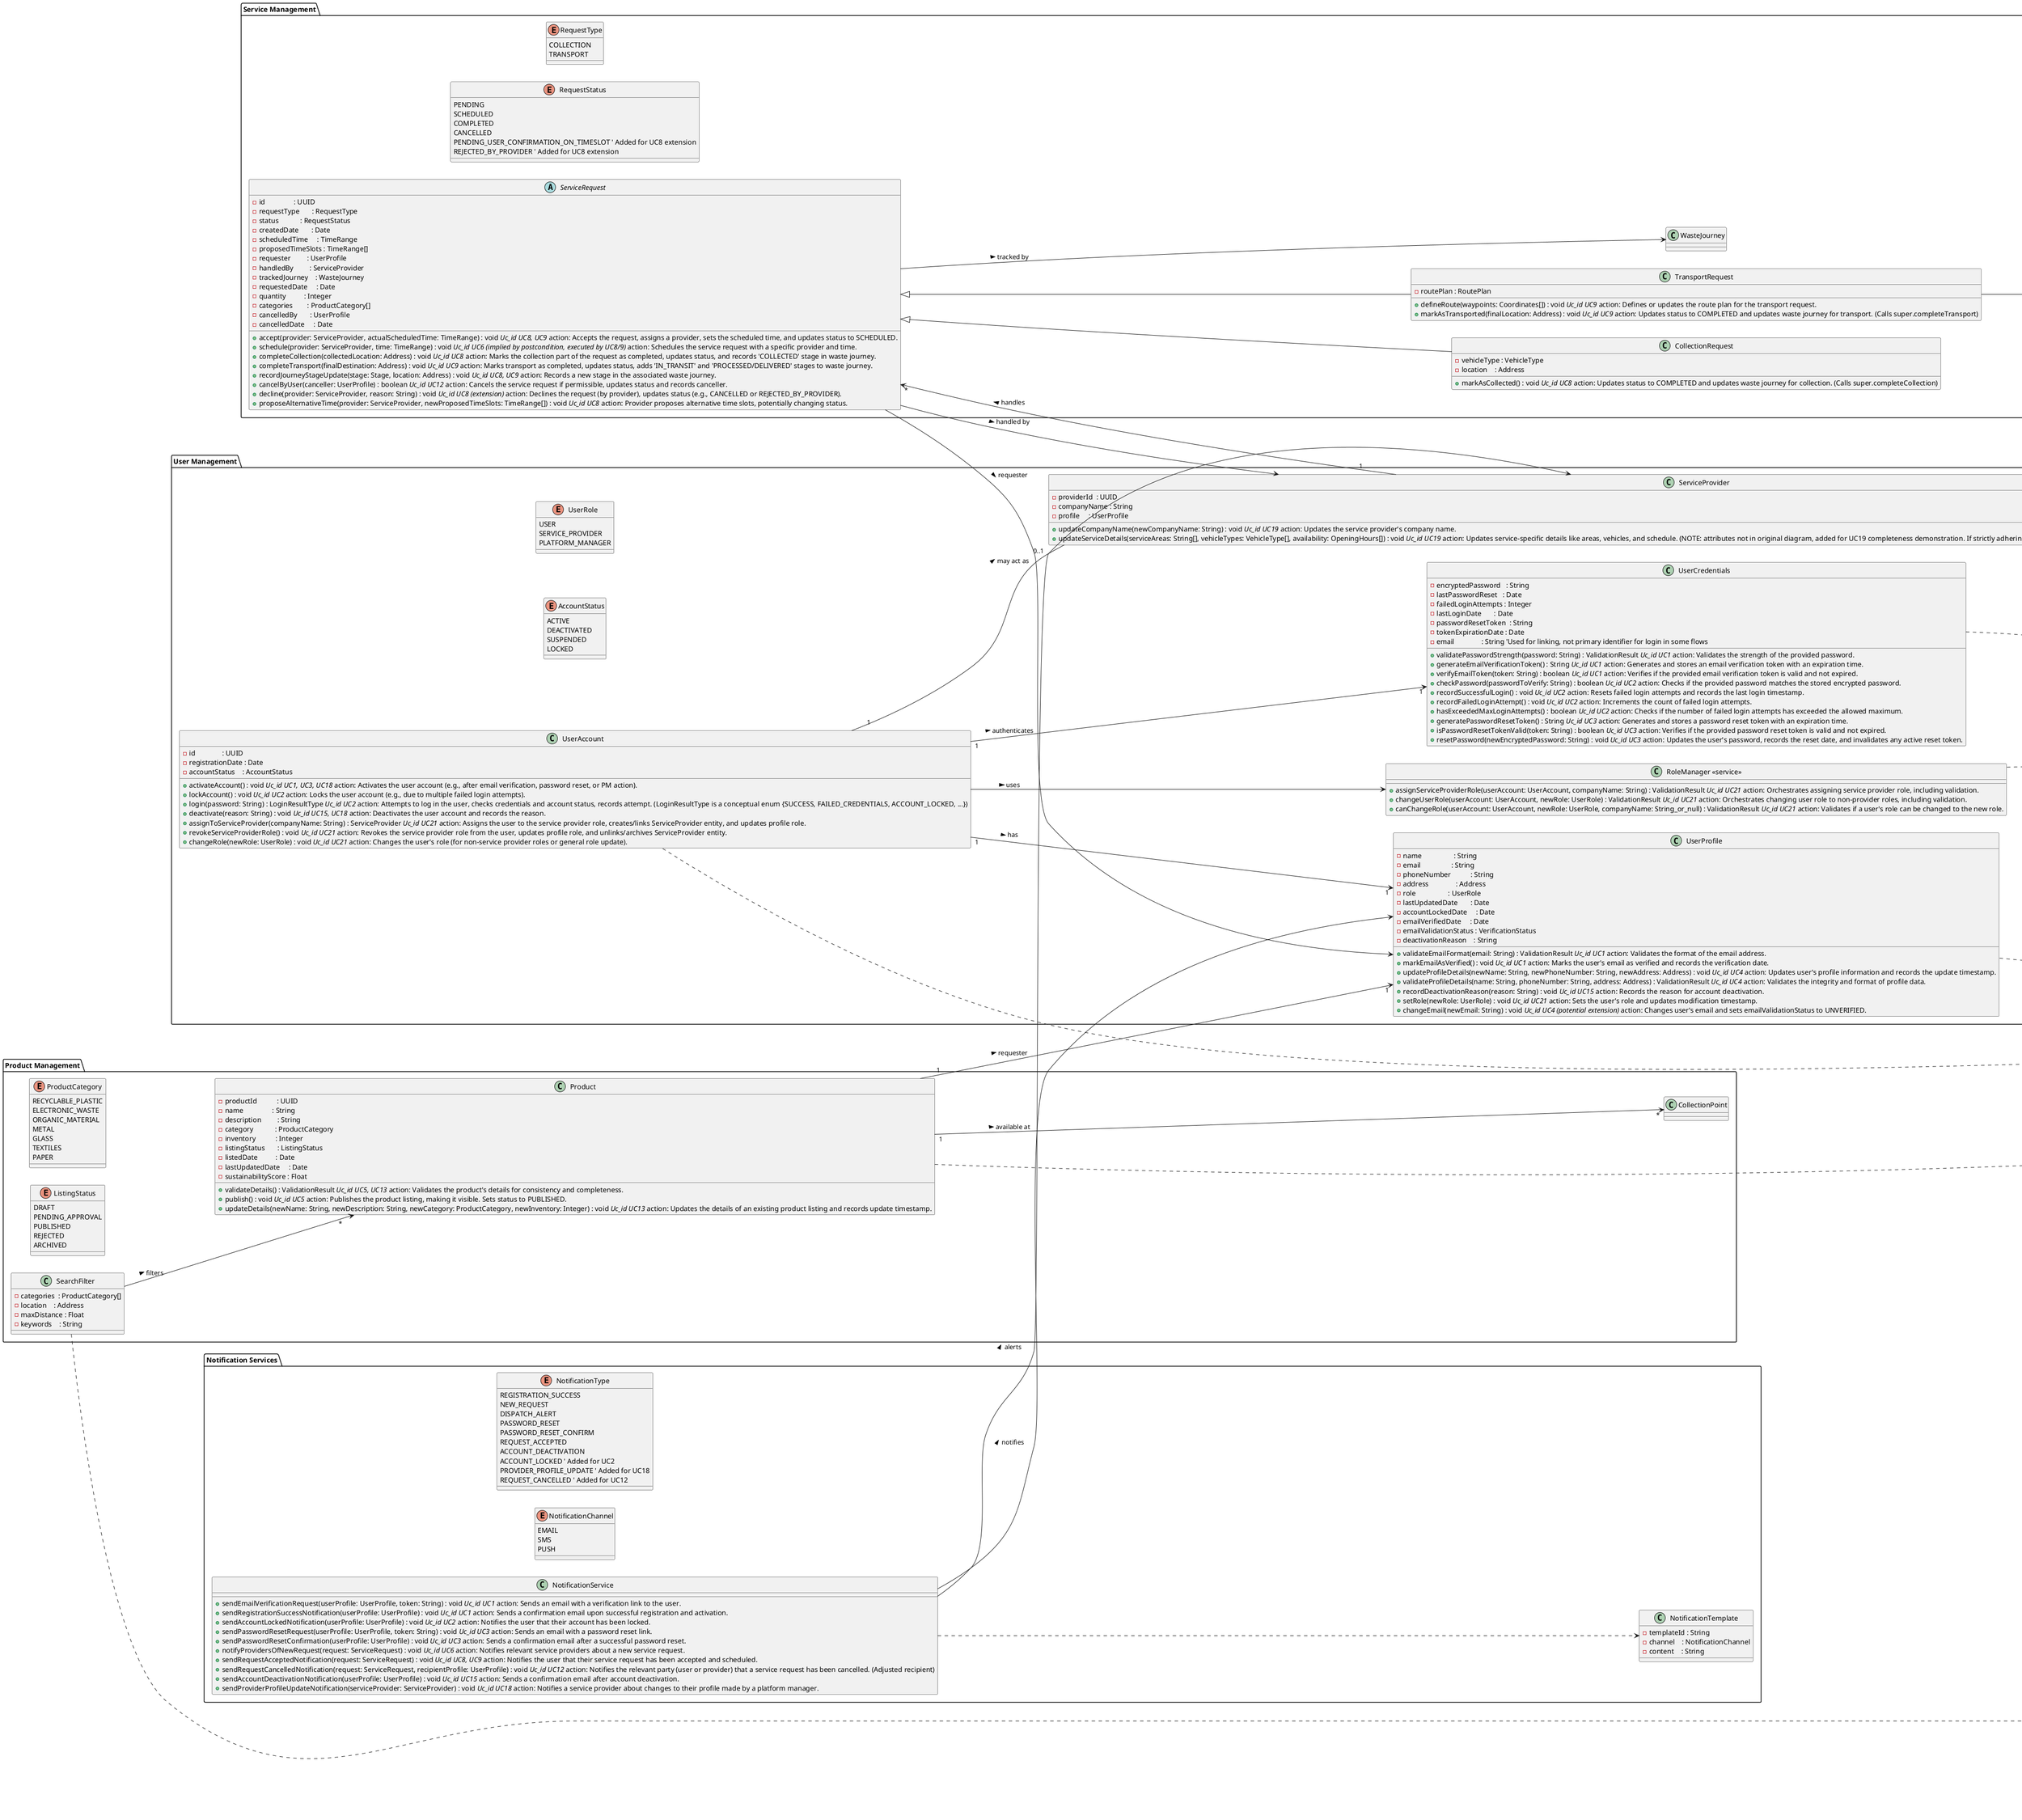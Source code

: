 @startuml
left to right direction
' ──────────────────────────────────────────────
'  CORE VALUE OBJECTS
' ──────────────────────────────────────────────
package "Core Value Objects" {
enum VerificationStatus {
VERIFIED
UNVERIFIED
}
enum VehicleType {
TRUCK
VAN
CARGO_BIKE
BICYCLE
MOTORCYCLE
COMPACTOR
ELECTRIC_VAN
CARGO_VAN
}
enum DayOfWeek {
MON
TUE
WED
THU
FRI
SAT
SUN
}
class ValidationResult {
+ valid    : Boolean
+ messages : String[]
}
class Coordinates {
- latitude  : Float
- longitude : Float
}
class Address {
- street           : String
- city             : String
- zipCode          : String
- country          : String
- position         : Coordinates
- validationStatus : VerificationStatus
+ validate() : ValidationResult //Uc_id UC1, UC4, UC20 //action: Validates the address structure and consistency.
+ markAsVerified() : void //Uc_id UC1, UC4 (Implicit from validation success) //action: Marks the address as verified.
+ markAsUnverified() : void //Uc_id UC1, UC4 (Implicit from creation or update) //action: Marks the address as unverified.
+ updateDetails(street: String, city: String, zipCode: String, country: String, position: Coordinates): void //Uc_id UC4 //action: Updates address fields and resets validation status to UNVERIFIED.
}
class TimeRange {
- start : LocalTime
- end   : LocalTime
+ isValid() : Boolean //Uc_id UC8, UC9 (Implicit check by ServiceProvider) //action: Checks if the time range is valid (e.g., start before end).
}
class OpeningHours {
- dayOfWeek : DayOfWeek
- timeRange : TimeRange
+ isValid() : Boolean //Uc_id UC20 //action: Checks if the opening hours are valid (e.g., internal TimeRange is valid).
}
Address *-- Coordinates
OpeningHours -- TimeRange
}
' ──────────────────────────────────────────────
'  USER MANAGEMENT
' ──────────────────────────────────────────────
package "User Management" {
enum UserRole {
USER
SERVICE_PROVIDER
PLATFORM_MANAGER
}
enum AccountStatus {
ACTIVE
DEACTIVATED
SUSPENDED
LOCKED
}
class UserAccount {
- id               : UUID
- registrationDate : Date
- accountStatus    : AccountStatus
' constructors implicitly set initial state for UC1
' UserAccount(profile: UserProfile, credentials: UserCredentials) sets registrationDate, accountStatus = LOCKED
+ activateAccount() : void //Uc_id UC1, UC3, UC18 //action: Activates the user account (e.g., after email verification, password reset, or PM action).
+ lockAccount() : void //Uc_id UC2 //action: Locks the user account (e.g., due to multiple failed login attempts).
+ login(password: String) : LoginResultType //Uc_id UC2 //action: Attempts to log in the user, checks credentials and account status, records attempt. (LoginResultType is a conceptual enum {SUCCESS, FAILED_CREDENTIALS, ACCOUNT_LOCKED, ...})
+ deactivate(reason: String) : void //Uc_id UC15, UC18 //action: Deactivates the user account and records the reason.
+ assignToServiceProvider(companyName: String) : ServiceProvider //Uc_id UC21 //action: Assigns the user to the service provider role, creates/links ServiceProvider entity, and updates profile role.
+ revokeServiceProviderRole() : void //Uc_id UC21 //action: Revokes the service provider role from the user, updates profile role, and unlinks/archives ServiceProvider entity.
+ changeRole(newRole: UserRole) : void //Uc_id UC21 //action: Changes the user's role (for non-service provider roles or general role update).
}
class UserProfile {
- name                  : String
- email                 : String
- phoneNumber           : String
- address               : Address
- role                  : UserRole
- lastUpdatedDate       : Date
- accountLockedDate     : Date
- emailVerifiedDate     : Date
- emailValidationStatus : VerificationStatus
- deactivationReason    : String
' constructors implicitly set initial state for UC1
' UserProfile(name, email, address, role) sets emailValidationStatus = UNVERIFIED, lastUpdatedDate
+ validateEmailFormat(email: String) : ValidationResult //Uc_id UC1 //action: Validates the format of the email address.
+ markEmailAsVerified() : void //Uc_id UC1 //action: Marks the user's email as verified and records the verification date.
+ updateProfileDetails(newName: String, newPhoneNumber: String, newAddress: Address) : void //Uc_id UC4 //action: Updates user's profile information and records the update timestamp.
+ validateProfileDetails(name: String, phoneNumber: String, address: Address) : ValidationResult //Uc_id UC4 //action: Validates the integrity and format of profile data.
+ recordDeactivationReason(reason: String) : void //Uc_id UC15 //action: Records the reason for account deactivation.
+ setRole(newRole: UserRole) : void //Uc_id UC21 //action: Sets the user's role and updates modification timestamp.
+ changeEmail(newEmail: String) : void //Uc_id UC4 (potential extension) //action: Changes user's email and sets emailValidationStatus to UNVERIFIED.
}
class UserCredentials {
- encryptedPassword   : String
- lastPasswordReset   : Date
- failedLoginAttempts : Integer
- lastLoginDate       : Date
- passwordResetToken  : String
- tokenExpirationDate : Date
- email               : String 'Used for linking, not primary identifier for login in some flows
' constructors implicitly set initial state for UC1
' UserCredentials(email, encryptedPassword) sets failedLoginAttempts = 0
+ validatePasswordStrength(password: String) : ValidationResult //Uc_id UC1 //action: Validates the strength of the provided password.
+ generateEmailVerificationToken() : String //Uc_id UC1 //action: Generates and stores an email verification token with an expiration time.
+ verifyEmailToken(token: String) : boolean //Uc_id UC1 //action: Verifies if the provided email verification token is valid and not expired.
+ checkPassword(passwordToVerify: String) : boolean //Uc_id UC2 //action: Checks if the provided password matches the stored encrypted password.
+ recordSuccessfulLogin() : void //Uc_id UC2 //action: Resets failed login attempts and records the last login timestamp.
+ recordFailedLoginAttempt() : void //Uc_id UC2 //action: Increments the count of failed login attempts.
+ hasExceededMaxLoginAttempts() : boolean //Uc_id UC2 //action: Checks if the number of failed login attempts has exceeded the allowed maximum.
+ generatePasswordResetToken() : String //Uc_id UC3 //action: Generates and stores a password reset token with an expiration time.
+ isPasswordResetTokenValid(token: String) : boolean //Uc_id UC3 //action: Verifies if the provided password reset token is valid and not expired.
+ resetPassword(newEncryptedPassword: String) : void //Uc_id UC3 //action: Updates the user's password, records the reset date, and invalidates any active reset token.
}
class ServiceProvider {
- providerId  : UUID
- companyName : String
- profile     : UserProfile
+ updateCompanyName(newCompanyName: String) : void //Uc_id UC19 //action: Updates the service provider's company name.
+ updateServiceDetails(serviceAreas: String[], vehicleTypes: VehicleType[], availability: OpeningHours[]) : void //Uc_id UC19 //action: Updates service-specific details like areas, vehicles, and schedule. (NOTE: attributes not in original diagram, added for UC19 completeness demonstration. If strictly adhering, this method might only update existing fields or this part of UC19 cannot be fully implemented.)
' + findAvailable(criteria: ProviderSearchCriteria): ServiceProvider[] //Uc_id UC7 //action: Finds service providers matching given criteria. (Query method, ProviderSearchCriteria is conceptual)
}
class "RoleManager <<service>>" as RoleManager {
+ assignServiceProviderRole(userAccount: UserAccount, companyName: String) : ValidationResult //Uc_id UC21 //action: Orchestrates assigning service provider role, including validation.
+ changeUserRole(userAccount: UserAccount, newRole: UserRole) : ValidationResult //Uc_id UC21 //action: Orchestrates changing user role to non-provider roles, including validation.
+ canChangeRole(userAccount: UserAccount, newRole: UserRole, companyName: String_or_null) : ValidationResult //Uc_id UC21 //action: Validates if a user's role can be changed to the new role.
}
UserAccount ..> ValidationResult
UserProfile ..> ValidationResult
UserCredentials ..> ValidationResult
RoleManager ..> ValidationResult
UserAccount "1" --> "1" UserProfile : has >
UserAccount "1" --> "1" UserCredentials : authenticates >
UserAccount --> RoleManager : uses >
UserAccount "1" -- "0..1" ServiceProvider : may act as >
}
' ──────────────────────────────────────────────
'  SERVICE MANAGEMENT
' ──────────────────────────────────────────────
package "Service Management" {
enum RequestType {
COLLECTION
TRANSPORT
}
enum RequestStatus {
PENDING
SCHEDULED
COMPLETED
CANCELLED
PENDING_USER_CONFIRMATION_ON_TIMESLOT ' Added for UC8 extension
REJECTED_BY_PROVIDER ' Added for UC8 extension
}
abstract class ServiceRequest {
- id                : UUID
- requestType       : RequestType
- status            : RequestStatus
- createdDate       : Date
- scheduledTime     : TimeRange
- proposedTimeSlots : TimeRange[]
- requester         : UserProfile
- handledBy         : ServiceProvider
- trackedJourney    : WasteJourney
- requestedDate     : Date
- quantity          : Integer
- categories        : ProductCategory[]
- cancelledBy       : UserProfile
- cancelledDate     : Date
' Constructors of subclasses (CollectionRequest, TransportRequest) set initial state (UC6)
' e.g. status = PENDING, createdDate = now()
+ accept(provider: ServiceProvider, actualScheduledTime: TimeRange) : void //Uc_id UC8, UC9 //action: Accepts the request, assigns a provider, sets the scheduled time, and updates status to SCHEDULED.
+ schedule(provider: ServiceProvider, time: TimeRange) : void //Uc_id UC6 (implied by postcondition, executed by UC8/9) //action: Schedules the service request with a specific provider and time.
+ completeCollection(collectedLocation: Address) : void //Uc_id UC8 //action: Marks the collection part of the request as completed, updates status, and records 'COLLECTED' stage in waste journey.
+ completeTransport(finalDestination: Address) : void //Uc_id UC9 //action: Marks transport as completed, updates status, adds 'IN_TRANSIT' and 'PROCESSED/DELIVERED' stages to waste journey.
+ recordJourneyStageUpdate(stage: Stage, location: Address) : void //Uc_id UC8, UC9 //action: Records a new stage in the associated waste journey.
+ cancelByUser(canceller: UserProfile) : boolean //Uc_id UC12 //action: Cancels the service request if permissible, updates status and records canceller.
+ decline(provider: ServiceProvider, reason: String) : void //Uc_id UC8 (extension) //action: Declines the request (by provider), updates status (e.g., CANCELLED or REJECTED_BY_PROVIDER).
+ proposeAlternativeTime(provider: ServiceProvider, newProposedTimeSlots: TimeRange[]) : void //Uc_id UC8 //action: Provider proposes alternative time slots, potentially changing status.
}
class CollectionRequest extends ServiceRequest {
- vehicleType : VehicleType
- location    : Address
' + create(requester: UserProfile, requestedDate: Date, quantity: Integer, categories: ProductCategory[], vehicleType: VehicleType, location: Address, proposedTimeSlots: TimeRange[]): CollectionRequest //Uc_id UC6 //action: Creates a new collection request. (Static factory)
' + createWithSpecificProvider(requester: UserProfile, ..., provider: ServiceProvider): CollectionRequest //Uc_id UC7 //action: Creates a collection request assigned to a specific provider. (Static factory)
+ markAsCollected() : void //Uc_id UC8 //action: Updates status to COMPLETED and updates waste journey for collection. (Calls super.completeCollection)
}
class TransportRequest extends ServiceRequest {
- routePlan : RoutePlan
' + create(requester: UserProfile, requestedDate: Date, quantity: Integer, categories: ProductCategory[], routePlan: RoutePlan, proposedTimeSlots: TimeRange[]): TransportRequest //Uc_id UC6 //action: Creates a new transport request. (Static factory)
' + createWithSpecificProvider(requester: UserProfile, ..., provider: ServiceProvider): TransportRequest //Uc_id UC7 //action: Creates a transport request assigned to a specific provider. (Static factory)
+ defineRoute(waypoints: Coordinates[]) : void //Uc_id UC9 //action: Defines or updates the route plan for the transport request.
+ markAsTransported(finalLocation: Address) : void //Uc_id UC9 //action: Updates status to COMPLETED and updates waste journey for transport. (Calls super.completeTransport)
}

class RoutePlan {
- waypoints : Coordinates[]
+ setWaypoints(waypoints: Coordinates[]) : void //Uc_id UC9 //action: Sets the waypoints for the route plan.
}
ServiceProvider "1" --> "*" ServiceRequest : handles >

TransportRequest -- RoutePlan
ServiceRequest --> WasteJourney : tracked by >
ServiceRequest --> UserProfile : requester >
ServiceRequest --> ServiceProvider : handled by >
' Static finders for queries are typically repository patterns, not listed on entities directly as per typical DDD unless simple.
' ServiceRequest.findPendingByProvider(provider: ServiceProvider, type: RequestType): ServiceRequest[] //Uc_id UC8, UC9 (Query)
' ServiceRequest.findByRequester(requester: UserProfile): ServiceRequest[] //Uc_id UC11 (Query)
}
' ──────────────────────────────────────────────
'  WASTE TRACKING
' ──────────────────────────────────────────────
package "Waste Tracking" {
enum TrackingStatus {
IN_PROGRESS
COMPLETED
CANCELLED
PENDING ' Added for initial state
}
enum Stage {
COLLECTED
IN_TRANSIT
PROCESSED
RECYCLED
}
class WasteJourney {
- journeyId       : UUID
- trackingCode    : String
- stages          : Stage[]
- status          : TrackingStatus
- currentLocation : Address
' Constructor implicitly sets initial state. WasteJourney(trackingCode) sets status=PENDING.
+ startJourney(initialLocation: Address) : void //Uc_id UC8 //action: Officially starts the journey, sets initial location and status to IN_PROGRESS.
+ addStage(stage: Stage, location: Address) : void //Uc_id UC8, UC9 //action: Adds a new stage to the waste journey and updates current location.
+ updateCurrentLocation(location: Address) : void //Uc_id UC8, UC9 //action: Updates the current location of the waste.
+ updateStatus(newStatus: TrackingStatus) : void //Uc_id UC8, UC9 //action: Updates the overall tracking status of the journey.
' WasteJourney.findByTrackingCode(trackingCode: String): WasteJourney //Uc_id UC10 (Query)
}
WasteJourney ..> ValidationResult
}
' ──────────────────────────────────────────────
'  PRODUCT MANAGEMENT
' ──────────────────────────────────────────────
package "Product Management" {
enum ProductCategory {
RECYCLABLE_PLASTIC
ELECTRONIC_WASTE
ORGANIC_MATERIAL
METAL
GLASS
TEXTILES
PAPER
}
enum ListingStatus {
DRAFT
PENDING_APPROVAL
PUBLISHED
REJECTED
ARCHIVED
}
class Product {
- productId           : UUID
- name                : String
- description         : String
- category            : ProductCategory
- inventory           : Integer
- listingStatus       : ListingStatus
- listedDate          : Date
- lastUpdatedDate     : Date
- sustainabilityScore : Float
' + createListing(name: String, description: String, category: ProductCategory, inventory: Integer, requester: UserProfile): Product //Uc_id UC5 //action: Creates a new product listing with initial status. (Static factory)
+ validateDetails() : ValidationResult //Uc_id UC5, UC13 //action: Validates the product's details for consistency and completeness.
+ publish() : void //Uc_id UC5 //action: Publishes the product listing, making it visible. Sets status to PUBLISHED.
+ updateDetails(newName: String, newDescription: String, newCategory: ProductCategory, newInventory: Integer) : void //Uc_id UC13 //action: Updates the details of an existing product listing and records update timestamp.
' Product.findByFilter(filter: SearchFilter): Product[] //Uc_id UC14 (Query)
}
class SearchFilter {
- categories  : ProductCategory[]
- location    : Address
- maxDistance : Float
- keywords    : String
' Constructor used in UC14
}
Product ..> ValidationResult
SearchFilter ..> ValidationResult
Product "1" --> "*" CollectionPoint : available at >
Product "1" --> "1" UserProfile      : requester >
SearchFilter --> "*" Product            : filters >
}
' ──────────────────────────────────────────────
'  LOCATION MANAGEMENT
' ──────────────────────────────────────────────
package "Location Management" {
enum PointType {
COLLECTION_CENTER
RECYCLING_PLANT
REUSE_STORE
}
class CollectionPoint {
- pointId        : UUID
- name           : String
- type           : PointType
- position       : Coordinates
- operatingHours : OpeningHours[]
' + create(name: String, type: PointType, address: Address, operatingHours: OpeningHours[], position: Coordinates): CollectionPoint //Uc_id UC20 //action: Creates a new collection point. (Static factory)
+ updateDetails(newName: String, newType: PointType, newAddress: Address, newOperatingHours: OpeningHours[], newPosition: Coordinates) : void //Uc_id UC20 //action: Updates the details of an existing collection point.
+ validateDetails() : ValidationResult //Uc_id UC20 //action: Validates the collection point's details, including address and operating hours.
' CollectionPoint.findAll(): CollectionPoint[] //Uc_id UC22 (Query)
' CollectionPoint.findByArea(area: GeoRegion): CollectionPoint[] //Uc_id UC22 (Query)
}
CollectionPoint ..> ValidationResult
CollectionPoint *-- Coordinates
CollectionPoint *-- OpeningHours
CollectionPoint -- Address : located at >
ServiceProvider "1" --> "*" CollectionPoint : operates at >
}
' ──────────────────────────────────────────────
'  NOTIFICATION SERVICES
' ──────────────────────────────────────────────
package "Notification Services" {
enum NotificationType {
REGISTRATION_SUCCESS
NEW_REQUEST
DISPATCH_ALERT
PASSWORD_RESET
PASSWORD_RESET_CONFIRM
REQUEST_ACCEPTED
ACCOUNT_DEACTIVATION
ACCOUNT_LOCKED ' Added for UC2
PROVIDER_PROFILE_UPDATE ' Added for UC18
REQUEST_CANCELLED ' Added for UC12
}
enum NotificationChannel{
EMAIL
SMS
PUSH
}
class NotificationTemplate {
- templateId : String
- channel    : NotificationChannel
- content    : String
}
class NotificationService {
+ sendEmailVerificationRequest(userProfile: UserProfile, token: String) : void //Uc_id UC1 //action: Sends an email with a verification link to the user.
+ sendRegistrationSuccessNotification(userProfile: UserProfile) : void //Uc_id UC1 //action: Sends a confirmation email upon successful registration and activation.
+ sendAccountLockedNotification(userProfile: UserProfile) : void //Uc_id UC2 //action: Notifies the user that their account has been locked.
+ sendPasswordResetRequest(userProfile: UserProfile, token: String) : void //Uc_id UC3 //action: Sends an email with a password reset link.
+ sendPasswordResetConfirmation(userProfile: UserProfile) : void //Uc_id UC3 //action: Sends a confirmation email after a successful password reset.
+ notifyProvidersOfNewRequest(request: ServiceRequest) : void //Uc_id UC6 //action: Notifies relevant service providers about a new service request.
+ sendRequestAcceptedNotification(request: ServiceRequest) : void //Uc_id UC8, UC9 //action: Notifies the user that their service request has been accepted and scheduled.
+ sendRequestCancelledNotification(request: ServiceRequest, recipientProfile: UserProfile) : void //Uc_id UC12 //action: Notifies the relevant party (user or provider) that a service request has been cancelled. (Adjusted recipient)
+ sendAccountDeactivationNotification(userProfile: UserProfile) : void //Uc_id UC15 //action: Sends a confirmation email after account deactivation.
+ sendProviderProfileUpdateNotification(serviceProvider: ServiceProvider) : void //Uc_id UC18 //action: Notifies a service provider about changes to their profile made by a platform manager.
}
NotificationService ..> NotificationTemplate
NotificationService --> UserProfile     : notifies >
NotificationService --> ServiceProvider : alerts >
}
@enduml